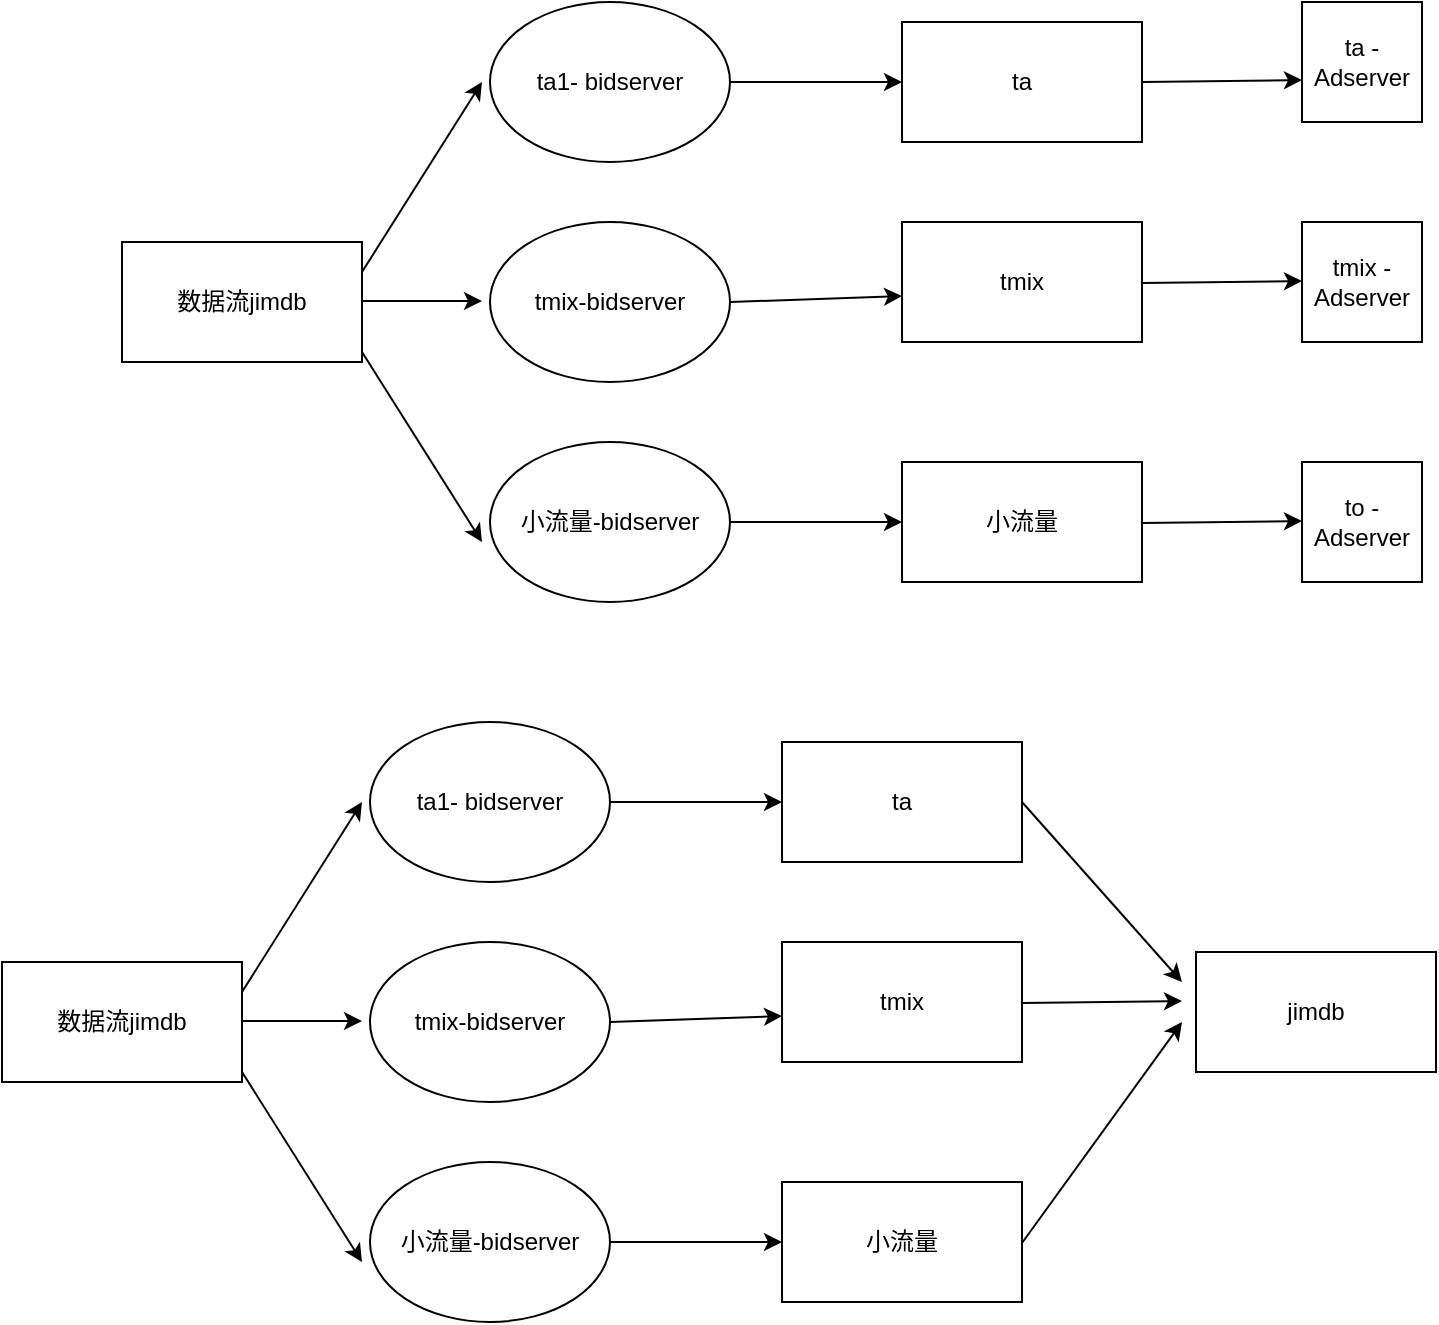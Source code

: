 <mxfile version="13.10.1" type="github">
  <diagram id="2AEJuMFNZ6VCCIvOhW0Y" name="Page-1">
    <mxGraphModel dx="788" dy="552" grid="1" gridSize="10" guides="1" tooltips="1" connect="1" arrows="1" fold="1" page="1" pageScale="1" pageWidth="827" pageHeight="1169" math="0" shadow="0">
      <root>
        <mxCell id="0" />
        <mxCell id="1" parent="0" />
        <mxCell id="TBM4v89gvCRjGQt3zVHC-1" value="数据流jimdb" style="rounded=0;whiteSpace=wrap;html=1;" parent="1" vertex="1">
          <mxGeometry x="170" y="230" width="120" height="60" as="geometry" />
        </mxCell>
        <mxCell id="TBM4v89gvCRjGQt3zVHC-3" value="ta" style="rounded=0;whiteSpace=wrap;html=1;" parent="1" vertex="1">
          <mxGeometry x="560" y="120" width="120" height="60" as="geometry" />
        </mxCell>
        <mxCell id="TBM4v89gvCRjGQt3zVHC-4" value="tmix" style="rounded=0;whiteSpace=wrap;html=1;" parent="1" vertex="1">
          <mxGeometry x="560" y="220" width="120" height="60" as="geometry" />
        </mxCell>
        <mxCell id="TBM4v89gvCRjGQt3zVHC-5" value="小流量" style="rounded=0;whiteSpace=wrap;html=1;" parent="1" vertex="1">
          <mxGeometry x="560" y="340" width="120" height="60" as="geometry" />
        </mxCell>
        <mxCell id="TBM4v89gvCRjGQt3zVHC-6" value="" style="endArrow=classic;html=1;exitX=1;exitY=0.25;exitDx=0;exitDy=0;" parent="1" source="TBM4v89gvCRjGQt3zVHC-1" edge="1">
          <mxGeometry width="50" height="50" relative="1" as="geometry">
            <mxPoint x="280" y="210" as="sourcePoint" />
            <mxPoint x="350" y="150" as="targetPoint" />
          </mxGeometry>
        </mxCell>
        <mxCell id="TBM4v89gvCRjGQt3zVHC-9" value="" style="endArrow=classic;html=1;" parent="1" edge="1">
          <mxGeometry width="50" height="50" relative="1" as="geometry">
            <mxPoint x="290" y="259.5" as="sourcePoint" />
            <mxPoint x="350" y="259.5" as="targetPoint" />
          </mxGeometry>
        </mxCell>
        <mxCell id="TBM4v89gvCRjGQt3zVHC-10" value="" style="endArrow=classic;html=1;" parent="1" edge="1">
          <mxGeometry width="50" height="50" relative="1" as="geometry">
            <mxPoint x="290" y="285" as="sourcePoint" />
            <mxPoint x="350" y="380" as="targetPoint" />
          </mxGeometry>
        </mxCell>
        <mxCell id="TBM4v89gvCRjGQt3zVHC-11" value="ta1- bidserver" style="ellipse;whiteSpace=wrap;html=1;" parent="1" vertex="1">
          <mxGeometry x="354" y="110" width="120" height="80" as="geometry" />
        </mxCell>
        <mxCell id="TBM4v89gvCRjGQt3zVHC-12" value="tmix-bidserver" style="ellipse;whiteSpace=wrap;html=1;" parent="1" vertex="1">
          <mxGeometry x="354" y="220" width="120" height="80" as="geometry" />
        </mxCell>
        <mxCell id="TBM4v89gvCRjGQt3zVHC-13" value="小流量-bidserver" style="ellipse;whiteSpace=wrap;html=1;" parent="1" vertex="1">
          <mxGeometry x="354" y="330" width="120" height="80" as="geometry" />
        </mxCell>
        <mxCell id="TBM4v89gvCRjGQt3zVHC-14" value="" style="endArrow=classic;html=1;entryX=0;entryY=0.5;entryDx=0;entryDy=0;" parent="1" target="TBM4v89gvCRjGQt3zVHC-3" edge="1">
          <mxGeometry width="50" height="50" relative="1" as="geometry">
            <mxPoint x="474" y="150" as="sourcePoint" />
            <mxPoint x="524" y="100" as="targetPoint" />
          </mxGeometry>
        </mxCell>
        <mxCell id="TBM4v89gvCRjGQt3zVHC-15" value="" style="endArrow=classic;html=1;entryX=0;entryY=0.617;entryDx=0;entryDy=0;entryPerimeter=0;" parent="1" target="TBM4v89gvCRjGQt3zVHC-4" edge="1">
          <mxGeometry width="50" height="50" relative="1" as="geometry">
            <mxPoint x="474" y="260" as="sourcePoint" />
            <mxPoint x="550" y="260" as="targetPoint" />
          </mxGeometry>
        </mxCell>
        <mxCell id="TBM4v89gvCRjGQt3zVHC-16" value="" style="endArrow=classic;html=1;exitX=1;exitY=0.5;exitDx=0;exitDy=0;" parent="1" source="TBM4v89gvCRjGQt3zVHC-13" edge="1">
          <mxGeometry width="50" height="50" relative="1" as="geometry">
            <mxPoint x="510" y="420" as="sourcePoint" />
            <mxPoint x="560" y="370" as="targetPoint" />
          </mxGeometry>
        </mxCell>
        <mxCell id="ftpAGhHZDZrdvAjJsvP--1" value="ta -Adserver" style="whiteSpace=wrap;html=1;aspect=fixed;" vertex="1" parent="1">
          <mxGeometry x="760" y="110" width="60" height="60" as="geometry" />
        </mxCell>
        <mxCell id="ftpAGhHZDZrdvAjJsvP--2" value="tmix -Adserver" style="whiteSpace=wrap;html=1;aspect=fixed;" vertex="1" parent="1">
          <mxGeometry x="760" y="220" width="60" height="60" as="geometry" />
        </mxCell>
        <mxCell id="ftpAGhHZDZrdvAjJsvP--3" value="to -Adserver" style="whiteSpace=wrap;html=1;aspect=fixed;" vertex="1" parent="1">
          <mxGeometry x="760" y="340" width="60" height="60" as="geometry" />
        </mxCell>
        <mxCell id="ftpAGhHZDZrdvAjJsvP--4" value="" style="endArrow=classic;html=1;entryX=0;entryY=0.65;entryDx=0;entryDy=0;entryPerimeter=0;" edge="1" parent="1" target="ftpAGhHZDZrdvAjJsvP--1">
          <mxGeometry width="50" height="50" relative="1" as="geometry">
            <mxPoint x="680" y="150" as="sourcePoint" />
            <mxPoint x="730" y="100" as="targetPoint" />
          </mxGeometry>
        </mxCell>
        <mxCell id="ftpAGhHZDZrdvAjJsvP--5" value="" style="endArrow=classic;html=1;entryX=0;entryY=0.65;entryDx=0;entryDy=0;entryPerimeter=0;" edge="1" parent="1">
          <mxGeometry width="50" height="50" relative="1" as="geometry">
            <mxPoint x="680" y="250.5" as="sourcePoint" />
            <mxPoint x="760" y="249.5" as="targetPoint" />
          </mxGeometry>
        </mxCell>
        <mxCell id="ftpAGhHZDZrdvAjJsvP--6" value="" style="endArrow=classic;html=1;entryX=0;entryY=0.65;entryDx=0;entryDy=0;entryPerimeter=0;" edge="1" parent="1">
          <mxGeometry width="50" height="50" relative="1" as="geometry">
            <mxPoint x="680" y="370.5" as="sourcePoint" />
            <mxPoint x="760" y="369.5" as="targetPoint" />
          </mxGeometry>
        </mxCell>
        <mxCell id="ftpAGhHZDZrdvAjJsvP--7" value="数据流jimdb" style="rounded=0;whiteSpace=wrap;html=1;" vertex="1" parent="1">
          <mxGeometry x="110" y="590" width="120" height="60" as="geometry" />
        </mxCell>
        <mxCell id="ftpAGhHZDZrdvAjJsvP--8" value="ta" style="rounded=0;whiteSpace=wrap;html=1;" vertex="1" parent="1">
          <mxGeometry x="500" y="480" width="120" height="60" as="geometry" />
        </mxCell>
        <mxCell id="ftpAGhHZDZrdvAjJsvP--9" value="tmix" style="rounded=0;whiteSpace=wrap;html=1;" vertex="1" parent="1">
          <mxGeometry x="500" y="580" width="120" height="60" as="geometry" />
        </mxCell>
        <mxCell id="ftpAGhHZDZrdvAjJsvP--10" value="小流量" style="rounded=0;whiteSpace=wrap;html=1;" vertex="1" parent="1">
          <mxGeometry x="500" y="700" width="120" height="60" as="geometry" />
        </mxCell>
        <mxCell id="ftpAGhHZDZrdvAjJsvP--11" value="" style="endArrow=classic;html=1;exitX=1;exitY=0.25;exitDx=0;exitDy=0;" edge="1" parent="1" source="ftpAGhHZDZrdvAjJsvP--7">
          <mxGeometry width="50" height="50" relative="1" as="geometry">
            <mxPoint x="220" y="570" as="sourcePoint" />
            <mxPoint x="290" y="510" as="targetPoint" />
          </mxGeometry>
        </mxCell>
        <mxCell id="ftpAGhHZDZrdvAjJsvP--12" value="" style="endArrow=classic;html=1;" edge="1" parent="1">
          <mxGeometry width="50" height="50" relative="1" as="geometry">
            <mxPoint x="230" y="619.5" as="sourcePoint" />
            <mxPoint x="290" y="619.5" as="targetPoint" />
          </mxGeometry>
        </mxCell>
        <mxCell id="ftpAGhHZDZrdvAjJsvP--13" value="" style="endArrow=classic;html=1;" edge="1" parent="1">
          <mxGeometry width="50" height="50" relative="1" as="geometry">
            <mxPoint x="230" y="645" as="sourcePoint" />
            <mxPoint x="290" y="740" as="targetPoint" />
          </mxGeometry>
        </mxCell>
        <mxCell id="ftpAGhHZDZrdvAjJsvP--14" value="ta1- bidserver" style="ellipse;whiteSpace=wrap;html=1;" vertex="1" parent="1">
          <mxGeometry x="294" y="470" width="120" height="80" as="geometry" />
        </mxCell>
        <mxCell id="ftpAGhHZDZrdvAjJsvP--15" value="tmix-bidserver" style="ellipse;whiteSpace=wrap;html=1;" vertex="1" parent="1">
          <mxGeometry x="294" y="580" width="120" height="80" as="geometry" />
        </mxCell>
        <mxCell id="ftpAGhHZDZrdvAjJsvP--16" value="小流量-bidserver" style="ellipse;whiteSpace=wrap;html=1;" vertex="1" parent="1">
          <mxGeometry x="294" y="690" width="120" height="80" as="geometry" />
        </mxCell>
        <mxCell id="ftpAGhHZDZrdvAjJsvP--17" value="" style="endArrow=classic;html=1;entryX=0;entryY=0.5;entryDx=0;entryDy=0;" edge="1" parent="1" target="ftpAGhHZDZrdvAjJsvP--8">
          <mxGeometry width="50" height="50" relative="1" as="geometry">
            <mxPoint x="414" y="510" as="sourcePoint" />
            <mxPoint x="464" y="460" as="targetPoint" />
          </mxGeometry>
        </mxCell>
        <mxCell id="ftpAGhHZDZrdvAjJsvP--18" value="" style="endArrow=classic;html=1;entryX=0;entryY=0.617;entryDx=0;entryDy=0;entryPerimeter=0;" edge="1" parent="1" target="ftpAGhHZDZrdvAjJsvP--9">
          <mxGeometry width="50" height="50" relative="1" as="geometry">
            <mxPoint x="414" y="620" as="sourcePoint" />
            <mxPoint x="490" y="620" as="targetPoint" />
          </mxGeometry>
        </mxCell>
        <mxCell id="ftpAGhHZDZrdvAjJsvP--19" value="" style="endArrow=classic;html=1;exitX=1;exitY=0.5;exitDx=0;exitDy=0;" edge="1" parent="1" source="ftpAGhHZDZrdvAjJsvP--16">
          <mxGeometry width="50" height="50" relative="1" as="geometry">
            <mxPoint x="450" y="780" as="sourcePoint" />
            <mxPoint x="500" y="730" as="targetPoint" />
          </mxGeometry>
        </mxCell>
        <mxCell id="ftpAGhHZDZrdvAjJsvP--23" value="" style="endArrow=classic;html=1;" edge="1" parent="1">
          <mxGeometry width="50" height="50" relative="1" as="geometry">
            <mxPoint x="620" y="510" as="sourcePoint" />
            <mxPoint x="700" y="600" as="targetPoint" />
          </mxGeometry>
        </mxCell>
        <mxCell id="ftpAGhHZDZrdvAjJsvP--24" value="" style="endArrow=classic;html=1;entryX=0;entryY=0.65;entryDx=0;entryDy=0;entryPerimeter=0;" edge="1" parent="1">
          <mxGeometry width="50" height="50" relative="1" as="geometry">
            <mxPoint x="620" y="610.5" as="sourcePoint" />
            <mxPoint x="700" y="609.5" as="targetPoint" />
          </mxGeometry>
        </mxCell>
        <mxCell id="ftpAGhHZDZrdvAjJsvP--25" value="" style="endArrow=classic;html=1;" edge="1" parent="1">
          <mxGeometry width="50" height="50" relative="1" as="geometry">
            <mxPoint x="620" y="730.5" as="sourcePoint" />
            <mxPoint x="700" y="620" as="targetPoint" />
          </mxGeometry>
        </mxCell>
        <mxCell id="ftpAGhHZDZrdvAjJsvP--26" value="jimdb" style="rounded=0;whiteSpace=wrap;html=1;" vertex="1" parent="1">
          <mxGeometry x="707" y="585" width="120" height="60" as="geometry" />
        </mxCell>
      </root>
    </mxGraphModel>
  </diagram>
</mxfile>
